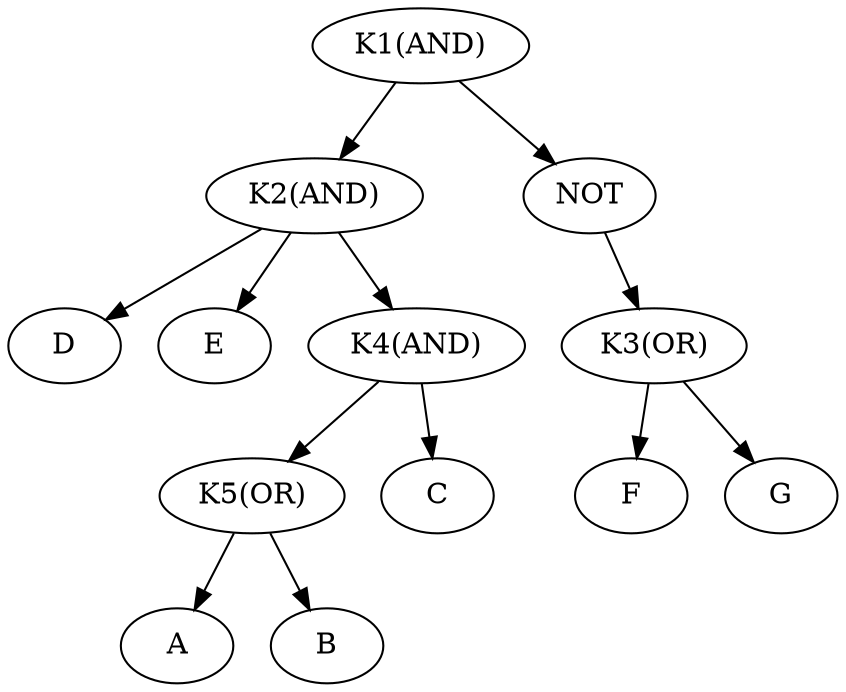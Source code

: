 digraph Graph1 {
	"K1(AND)"
	"K1(AND)" -> "K2(AND)"
	"K2(AND)" -> D
	"K2(AND)" -> E
	"K2(AND)" -> "K4(AND)"
	"K4(AND)" -> "K5(OR)"
	"K5(OR)" -> A
	"K5(OR)" -> B
	"K4(AND)" -> C
	"K1(AND)" -> NOT
	NOT -> "K3(OR)"
	"K3(OR)" -> F
	"K3(OR)" -> G
}

